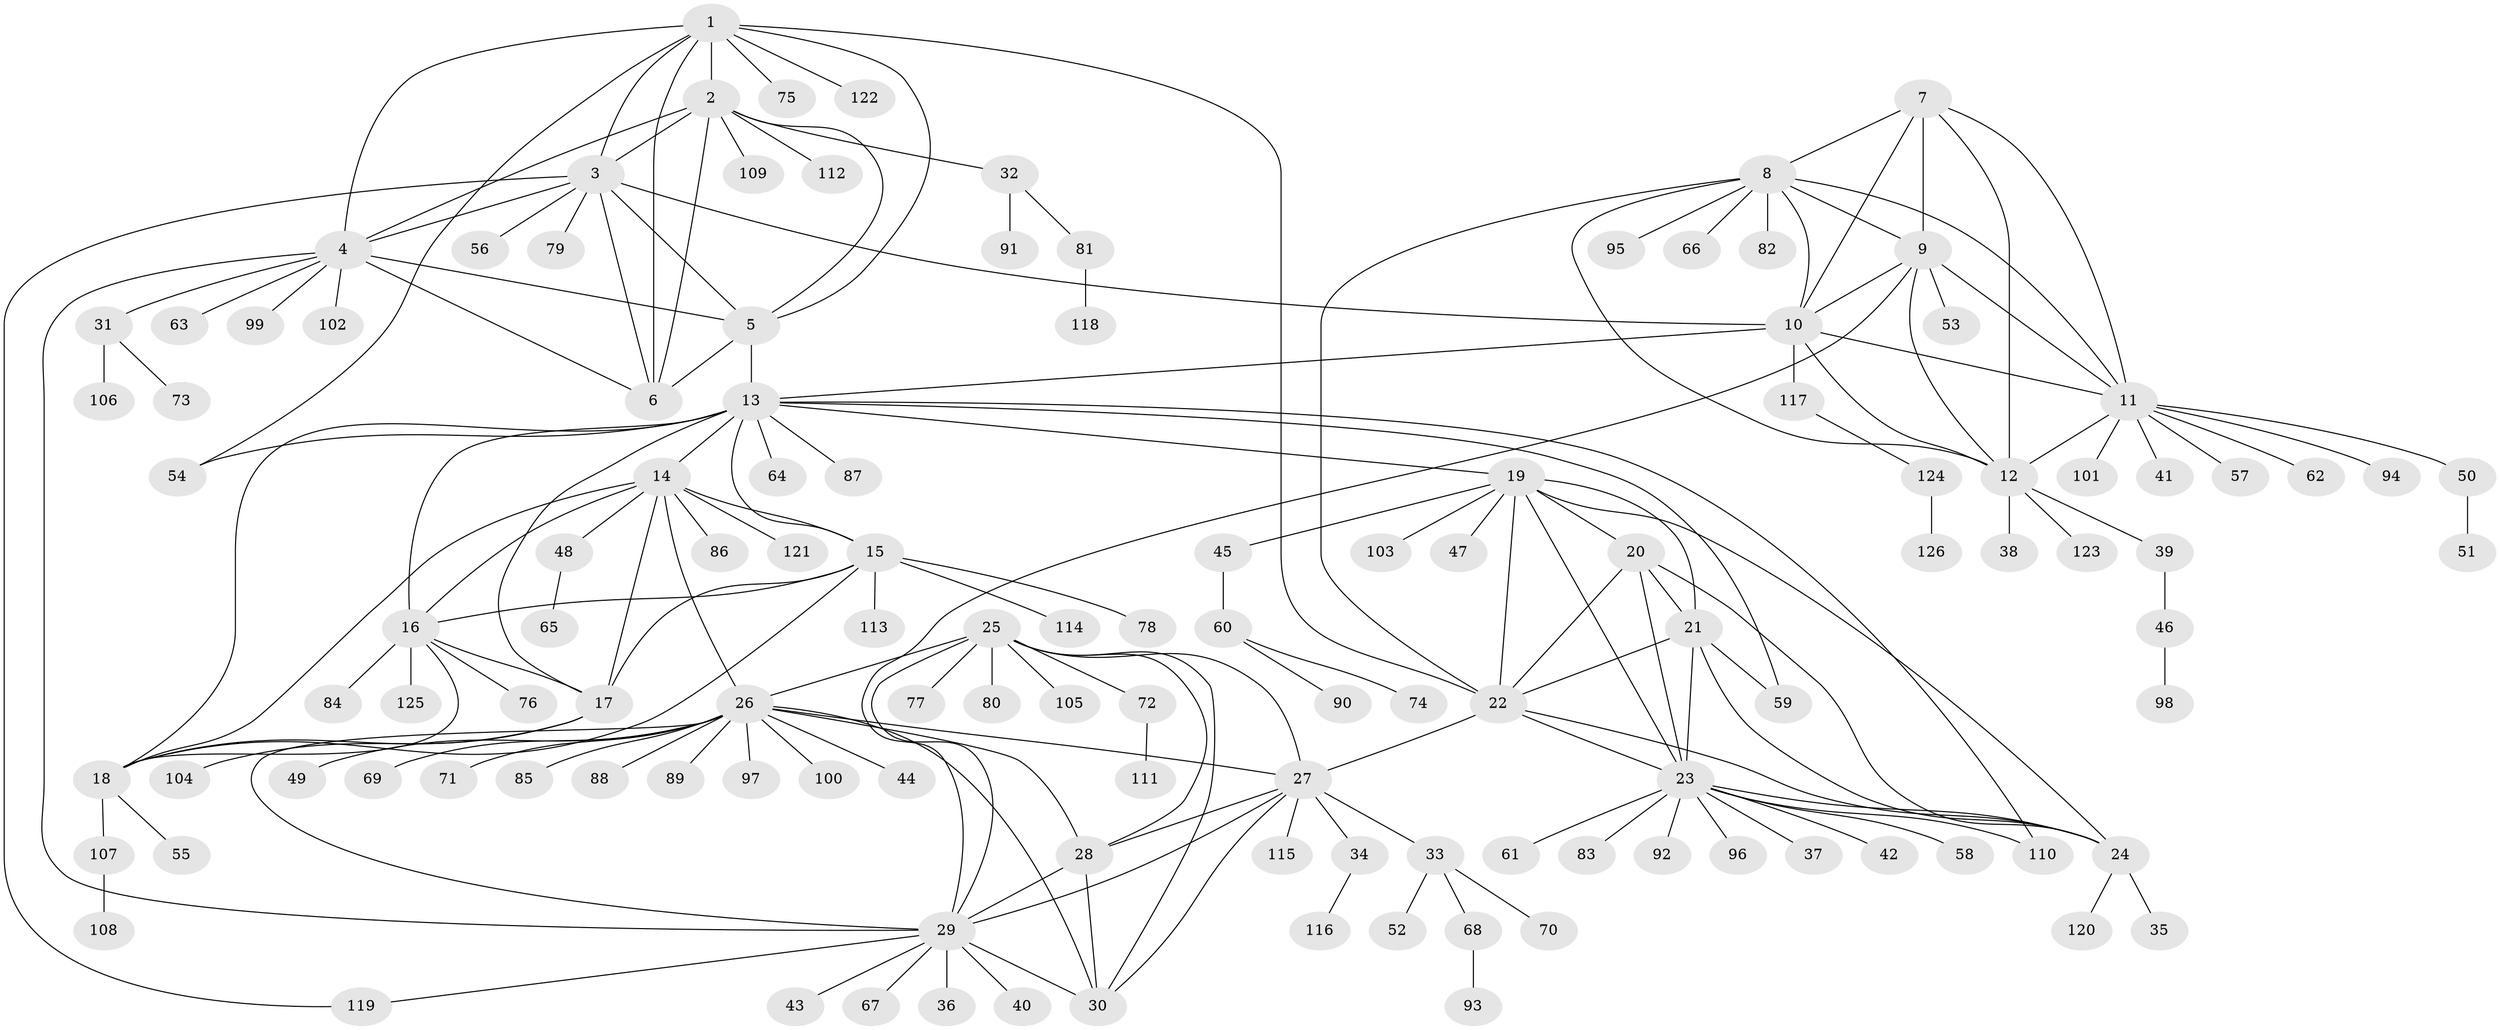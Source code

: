 // Generated by graph-tools (version 1.1) at 2025/11/02/27/25 16:11:36]
// undirected, 126 vertices, 185 edges
graph export_dot {
graph [start="1"]
  node [color=gray90,style=filled];
  1;
  2;
  3;
  4;
  5;
  6;
  7;
  8;
  9;
  10;
  11;
  12;
  13;
  14;
  15;
  16;
  17;
  18;
  19;
  20;
  21;
  22;
  23;
  24;
  25;
  26;
  27;
  28;
  29;
  30;
  31;
  32;
  33;
  34;
  35;
  36;
  37;
  38;
  39;
  40;
  41;
  42;
  43;
  44;
  45;
  46;
  47;
  48;
  49;
  50;
  51;
  52;
  53;
  54;
  55;
  56;
  57;
  58;
  59;
  60;
  61;
  62;
  63;
  64;
  65;
  66;
  67;
  68;
  69;
  70;
  71;
  72;
  73;
  74;
  75;
  76;
  77;
  78;
  79;
  80;
  81;
  82;
  83;
  84;
  85;
  86;
  87;
  88;
  89;
  90;
  91;
  92;
  93;
  94;
  95;
  96;
  97;
  98;
  99;
  100;
  101;
  102;
  103;
  104;
  105;
  106;
  107;
  108;
  109;
  110;
  111;
  112;
  113;
  114;
  115;
  116;
  117;
  118;
  119;
  120;
  121;
  122;
  123;
  124;
  125;
  126;
  1 -- 2;
  1 -- 3;
  1 -- 4;
  1 -- 5;
  1 -- 6;
  1 -- 22;
  1 -- 54;
  1 -- 75;
  1 -- 122;
  2 -- 3;
  2 -- 4;
  2 -- 5;
  2 -- 6;
  2 -- 32;
  2 -- 109;
  2 -- 112;
  3 -- 4;
  3 -- 5;
  3 -- 6;
  3 -- 10;
  3 -- 56;
  3 -- 79;
  3 -- 119;
  4 -- 5;
  4 -- 6;
  4 -- 29;
  4 -- 31;
  4 -- 63;
  4 -- 99;
  4 -- 102;
  5 -- 6;
  5 -- 13;
  7 -- 8;
  7 -- 9;
  7 -- 10;
  7 -- 11;
  7 -- 12;
  8 -- 9;
  8 -- 10;
  8 -- 11;
  8 -- 12;
  8 -- 22;
  8 -- 66;
  8 -- 82;
  8 -- 95;
  9 -- 10;
  9 -- 11;
  9 -- 12;
  9 -- 29;
  9 -- 53;
  10 -- 11;
  10 -- 12;
  10 -- 13;
  10 -- 117;
  11 -- 12;
  11 -- 41;
  11 -- 50;
  11 -- 57;
  11 -- 62;
  11 -- 94;
  11 -- 101;
  12 -- 38;
  12 -- 39;
  12 -- 123;
  13 -- 14;
  13 -- 15;
  13 -- 16;
  13 -- 17;
  13 -- 18;
  13 -- 19;
  13 -- 54;
  13 -- 59;
  13 -- 64;
  13 -- 87;
  13 -- 110;
  14 -- 15;
  14 -- 16;
  14 -- 17;
  14 -- 18;
  14 -- 26;
  14 -- 48;
  14 -- 86;
  14 -- 121;
  15 -- 16;
  15 -- 17;
  15 -- 18;
  15 -- 78;
  15 -- 113;
  15 -- 114;
  16 -- 17;
  16 -- 18;
  16 -- 76;
  16 -- 84;
  16 -- 125;
  17 -- 18;
  17 -- 104;
  18 -- 55;
  18 -- 107;
  19 -- 20;
  19 -- 21;
  19 -- 22;
  19 -- 23;
  19 -- 24;
  19 -- 45;
  19 -- 47;
  19 -- 103;
  20 -- 21;
  20 -- 22;
  20 -- 23;
  20 -- 24;
  21 -- 22;
  21 -- 23;
  21 -- 24;
  21 -- 59;
  22 -- 23;
  22 -- 24;
  22 -- 27;
  23 -- 24;
  23 -- 37;
  23 -- 42;
  23 -- 58;
  23 -- 61;
  23 -- 83;
  23 -- 92;
  23 -- 96;
  23 -- 110;
  24 -- 35;
  24 -- 120;
  25 -- 26;
  25 -- 27;
  25 -- 28;
  25 -- 29;
  25 -- 30;
  25 -- 72;
  25 -- 77;
  25 -- 80;
  25 -- 105;
  26 -- 27;
  26 -- 28;
  26 -- 29;
  26 -- 30;
  26 -- 44;
  26 -- 49;
  26 -- 69;
  26 -- 71;
  26 -- 85;
  26 -- 88;
  26 -- 89;
  26 -- 97;
  26 -- 100;
  27 -- 28;
  27 -- 29;
  27 -- 30;
  27 -- 33;
  27 -- 34;
  27 -- 115;
  28 -- 29;
  28 -- 30;
  29 -- 30;
  29 -- 36;
  29 -- 40;
  29 -- 43;
  29 -- 67;
  29 -- 119;
  31 -- 73;
  31 -- 106;
  32 -- 81;
  32 -- 91;
  33 -- 52;
  33 -- 68;
  33 -- 70;
  34 -- 116;
  39 -- 46;
  45 -- 60;
  46 -- 98;
  48 -- 65;
  50 -- 51;
  60 -- 74;
  60 -- 90;
  68 -- 93;
  72 -- 111;
  81 -- 118;
  107 -- 108;
  117 -- 124;
  124 -- 126;
}
